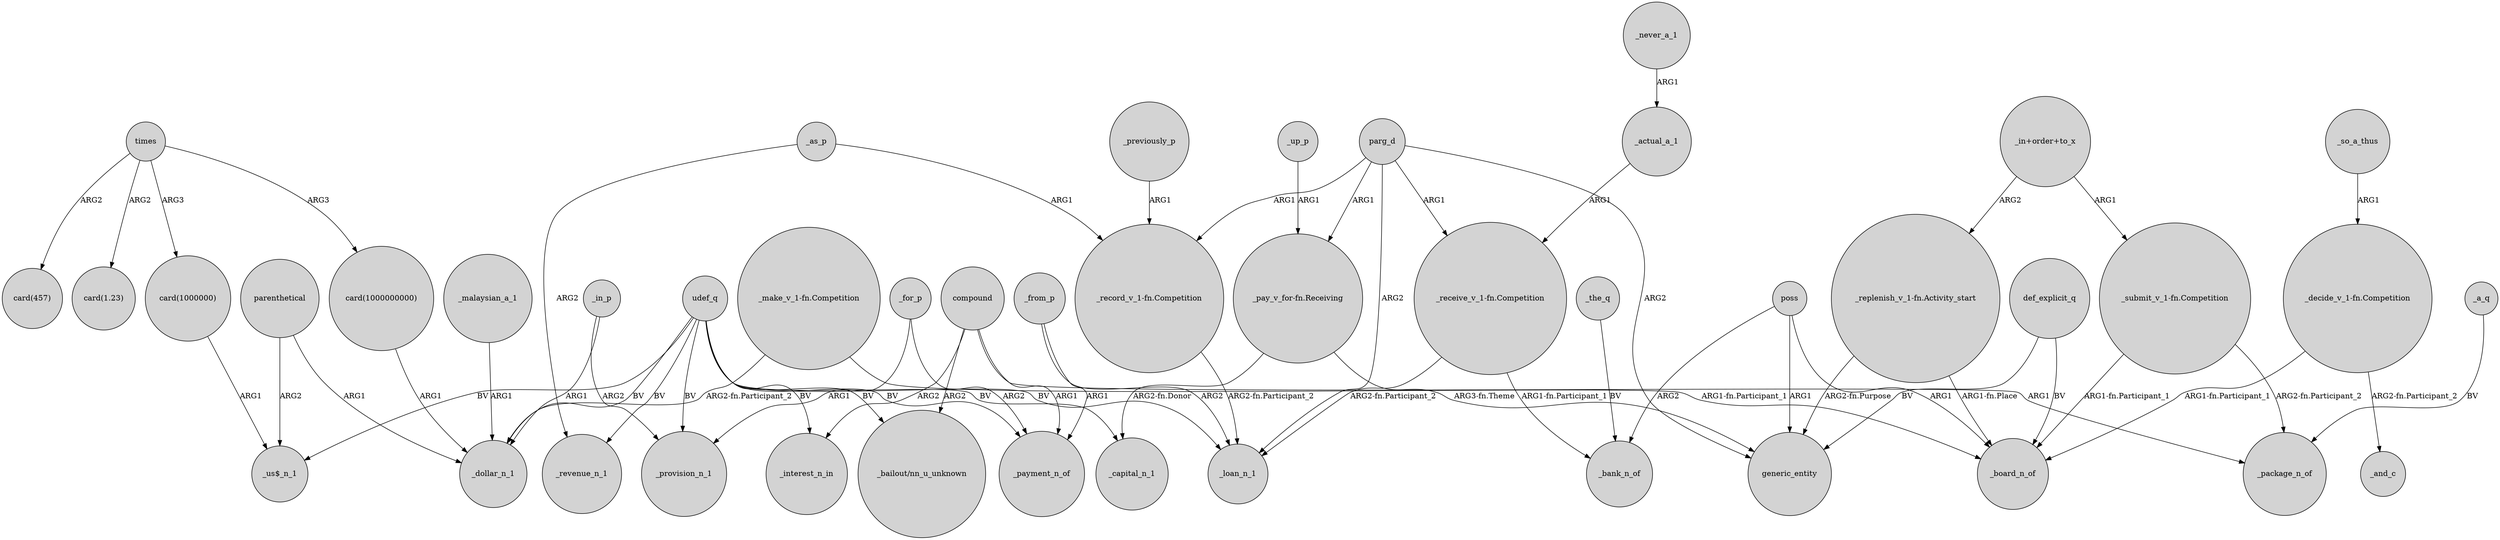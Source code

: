 digraph {
	node [shape=circle style=filled]
	_as_p -> _revenue_n_1 [label=ARG2]
	times -> "card(1.23)" [label=ARG2]
	"card(1000000000)" -> _dollar_n_1 [label=ARG1]
	_for_p -> _provision_n_1 [label=ARG1]
	compound -> _interest_n_in [label=ARG2]
	def_explicit_q -> generic_entity [label=BV]
	def_explicit_q -> _board_n_of [label=BV]
	_the_q -> _bank_n_of [label=BV]
	"_decide_v_1-fn.Competition" -> _and_c [label="ARG2-fn.Participant_2"]
	_in_p -> _provision_n_1 [label=ARG2]
	parenthetical -> "_us$_n_1" [label=ARG2]
	parg_d -> "_receive_v_1-fn.Competition" [label=ARG1]
	"_make_v_1-fn.Competition" -> _board_n_of [label="ARG1-fn.Participant_1"]
	"_in+order+to_x" -> "_replenish_v_1-fn.Activity_start" [label=ARG2]
	"_pay_v_for-fn.Receiving" -> _capital_n_1 [label="ARG2-fn.Donor"]
	"_submit_v_1-fn.Competition" -> _board_n_of [label="ARG1-fn.Participant_1"]
	compound -> "_bailout/nn_u_unknown" [label=ARG2]
	udef_q -> _loan_n_1 [label=BV]
	"_submit_v_1-fn.Competition" -> _package_n_of [label="ARG2-fn.Participant_2"]
	times -> "card(1000000)" [label=ARG3]
	"_record_v_1-fn.Competition" -> _loan_n_1 [label="ARG2-fn.Participant_2"]
	"_make_v_1-fn.Competition" -> _dollar_n_1 [label="ARG2-fn.Participant_2"]
	parenthetical -> _dollar_n_1 [label=ARG1]
	times -> "card(1000000000)" [label=ARG3]
	udef_q -> _revenue_n_1 [label=BV]
	poss -> generic_entity [label=ARG1]
	udef_q -> "_bailout/nn_u_unknown" [label=BV]
	_a_q -> _package_n_of [label=BV]
	_in_p -> _dollar_n_1 [label=ARG1]
	_actual_a_1 -> "_receive_v_1-fn.Competition" [label=ARG1]
	udef_q -> "_us$_n_1" [label=BV]
	"_decide_v_1-fn.Competition" -> _board_n_of [label="ARG1-fn.Participant_1"]
	_so_a_thus -> "_decide_v_1-fn.Competition" [label=ARG1]
	poss -> _bank_n_of [label=ARG2]
	poss -> _board_n_of [label=ARG1]
	"_pay_v_for-fn.Receiving" -> generic_entity [label="ARG3-fn.Theme"]
	udef_q -> _provision_n_1 [label=BV]
	udef_q -> _capital_n_1 [label=BV]
	parg_d -> "_record_v_1-fn.Competition" [label=ARG1]
	times -> "card(457)" [label=ARG2]
	udef_q -> _dollar_n_1 [label=BV]
	_up_p -> "_pay_v_for-fn.Receiving" [label=ARG1]
	_previously_p -> "_record_v_1-fn.Competition" [label=ARG1]
	"_receive_v_1-fn.Competition" -> _loan_n_1 [label="ARG2-fn.Participant_2"]
	udef_q -> _payment_n_of [label=BV]
	_as_p -> "_record_v_1-fn.Competition" [label=ARG1]
	_malaysian_a_1 -> _dollar_n_1 [label=ARG1]
	"_in+order+to_x" -> "_submit_v_1-fn.Competition" [label=ARG1]
	"card(1000000)" -> "_us$_n_1" [label=ARG1]
	"_replenish_v_1-fn.Activity_start" -> generic_entity [label="ARG2-fn.Purpose"]
	parg_d -> _loan_n_1 [label=ARG2]
	_from_p -> _loan_n_1 [label=ARG2]
	udef_q -> _interest_n_in [label=BV]
	_from_p -> _payment_n_of [label=ARG1]
	compound -> _payment_n_of [label=ARG1]
	"_replenish_v_1-fn.Activity_start" -> _board_n_of [label="ARG1-fn.Place"]
	_never_a_1 -> _actual_a_1 [label=ARG1]
	compound -> _package_n_of [label=ARG1]
	parg_d -> "_pay_v_for-fn.Receiving" [label=ARG1]
	_for_p -> _payment_n_of [label=ARG2]
	parg_d -> generic_entity [label=ARG2]
	"_receive_v_1-fn.Competition" -> _bank_n_of [label="ARG1-fn.Participant_1"]
}
